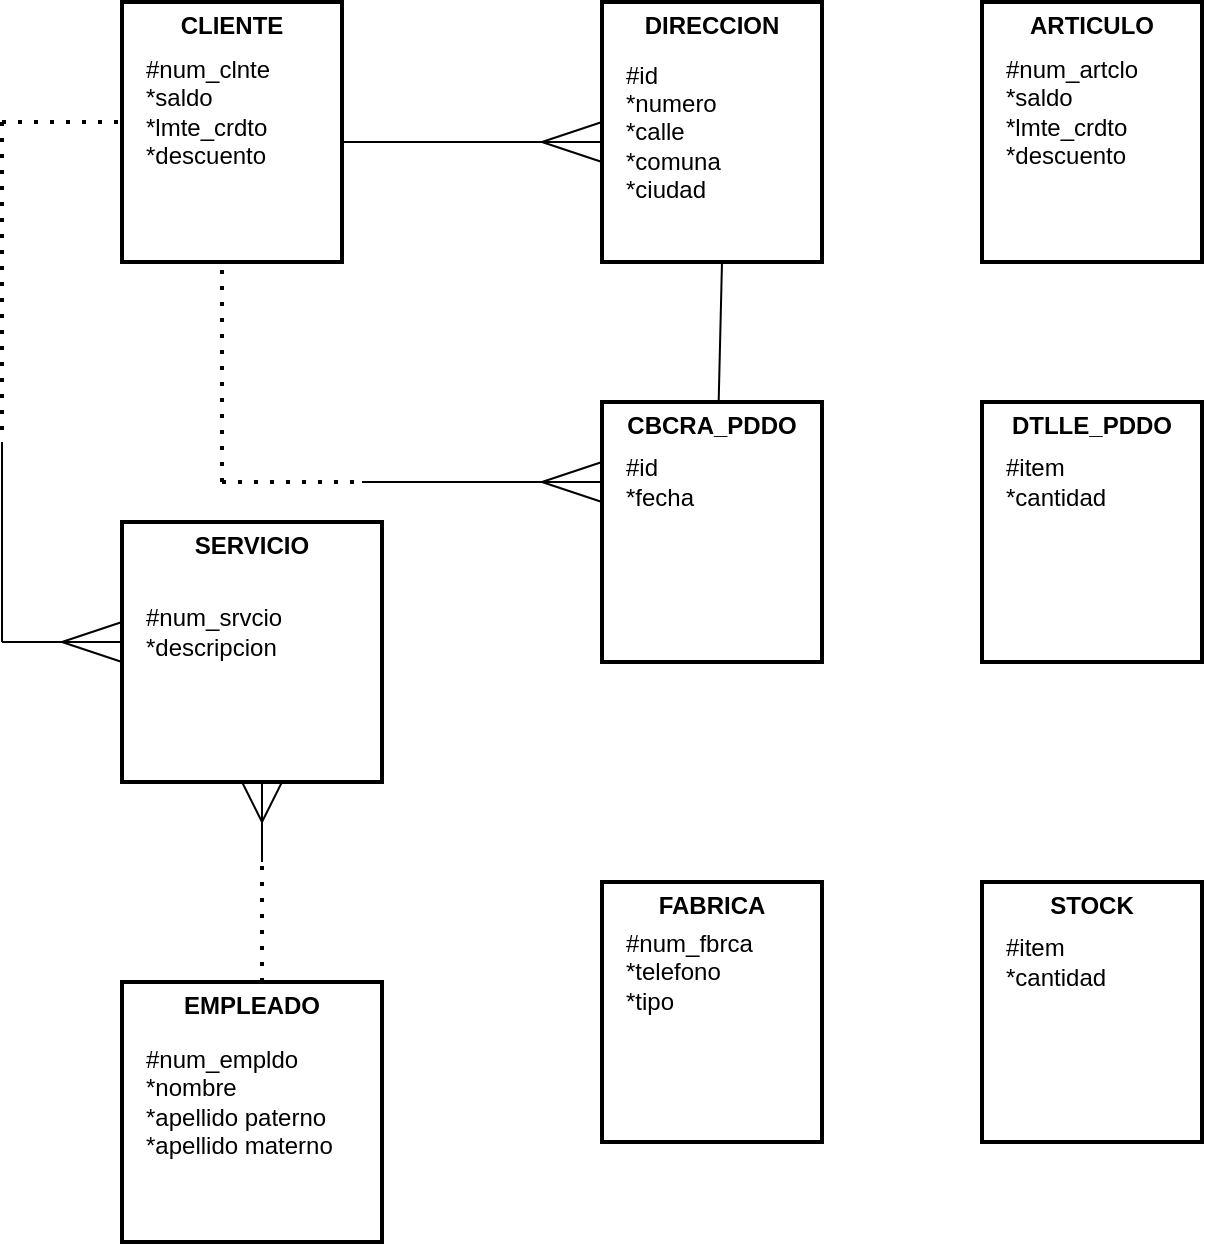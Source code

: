 <mxfile version="21.7.5" type="github">
  <diagram name="Página-1" id="pWTKWt82KA5-Te-WMK-V">
    <mxGraphModel dx="546" dy="538" grid="1" gridSize="10" guides="1" tooltips="1" connect="1" arrows="1" fold="1" page="1" pageScale="1" pageWidth="827" pageHeight="1169" math="0" shadow="0">
      <root>
        <mxCell id="0" />
        <mxCell id="1" parent="0" />
        <mxCell id="y3LhMuxgh7xvauoKSAPK-7" value="CLIENTE" style="swimlane;whiteSpace=wrap;html=1;perimeterSpacing=7;strokeWidth=2;swimlaneLine=0;glass=0;fillColor=none;strokeColor=#000000;" vertex="1" parent="1">
          <mxGeometry x="80" y="40" width="110" height="130" as="geometry" />
        </mxCell>
        <mxCell id="y3LhMuxgh7xvauoKSAPK-14" value="#num_clnte&lt;br&gt;*saldo&lt;br&gt;*lmte_crdto&lt;br&gt;*descuento" style="text;html=1;align=left;verticalAlign=middle;resizable=0;points=[];autosize=1;strokeColor=none;fillColor=none;" vertex="1" parent="y3LhMuxgh7xvauoKSAPK-7">
          <mxGeometry x="10" y="20" width="90" height="70" as="geometry" />
        </mxCell>
        <mxCell id="y3LhMuxgh7xvauoKSAPK-11" value="ARTICULO" style="swimlane;whiteSpace=wrap;html=1;perimeterSpacing=7;strokeWidth=2;swimlaneLine=0;glass=0;fillColor=none;strokeColor=#000000;" vertex="1" parent="1">
          <mxGeometry x="510" y="40" width="110" height="130" as="geometry" />
        </mxCell>
        <mxCell id="y3LhMuxgh7xvauoKSAPK-16" value="#num_artclo&lt;br&gt;*saldo&lt;br&gt;*lmte_crdto&lt;br&gt;*descuento" style="text;html=1;align=left;verticalAlign=middle;resizable=0;points=[];autosize=1;strokeColor=none;fillColor=none;" vertex="1" parent="y3LhMuxgh7xvauoKSAPK-11">
          <mxGeometry x="10" y="20" width="90" height="70" as="geometry" />
        </mxCell>
        <mxCell id="y3LhMuxgh7xvauoKSAPK-12" value="SERVICIO" style="swimlane;whiteSpace=wrap;html=1;perimeterSpacing=7;strokeWidth=2;swimlaneLine=0;glass=0;fillColor=none;strokeColor=#000000;" vertex="1" parent="1">
          <mxGeometry x="80" y="300" width="130" height="130" as="geometry" />
        </mxCell>
        <mxCell id="y3LhMuxgh7xvauoKSAPK-27" value="#num_srvcio&lt;br&gt;*descripcion" style="text;html=1;align=left;verticalAlign=middle;resizable=0;points=[];autosize=1;strokeColor=none;fillColor=none;" vertex="1" parent="y3LhMuxgh7xvauoKSAPK-12">
          <mxGeometry x="10" y="35" width="90" height="40" as="geometry" />
        </mxCell>
        <mxCell id="y3LhMuxgh7xvauoKSAPK-17" value="CBCRA_PDDO" style="swimlane;whiteSpace=wrap;html=1;perimeterSpacing=7;strokeWidth=2;swimlaneLine=0;glass=0;fillColor=none;strokeColor=#000000;" vertex="1" parent="1">
          <mxGeometry x="320" y="240" width="110" height="130" as="geometry" />
        </mxCell>
        <mxCell id="y3LhMuxgh7xvauoKSAPK-18" value="#id&lt;br&gt;*fecha" style="text;html=1;align=left;verticalAlign=middle;resizable=0;points=[];autosize=1;strokeColor=none;fillColor=none;" vertex="1" parent="y3LhMuxgh7xvauoKSAPK-17">
          <mxGeometry x="10" y="20" width="60" height="40" as="geometry" />
        </mxCell>
        <mxCell id="y3LhMuxgh7xvauoKSAPK-19" value="DIRECCION" style="swimlane;whiteSpace=wrap;html=1;perimeterSpacing=7;strokeWidth=2;swimlaneLine=0;glass=0;fillColor=none;strokeColor=#000000;" vertex="1" parent="1">
          <mxGeometry x="320" y="40" width="110" height="130" as="geometry" />
        </mxCell>
        <mxCell id="y3LhMuxgh7xvauoKSAPK-20" value="#id&lt;br&gt;*numero&lt;br&gt;*calle&lt;br&gt;*comuna&lt;br&gt;*ciudad" style="text;html=1;align=left;verticalAlign=middle;resizable=0;points=[];autosize=1;strokeColor=none;fillColor=none;" vertex="1" parent="y3LhMuxgh7xvauoKSAPK-19">
          <mxGeometry x="10" y="20" width="70" height="90" as="geometry" />
        </mxCell>
        <mxCell id="y3LhMuxgh7xvauoKSAPK-21" value="DTLLE_PDDO" style="swimlane;whiteSpace=wrap;html=1;perimeterSpacing=7;strokeWidth=2;swimlaneLine=0;glass=0;fillColor=none;strokeColor=#000000;" vertex="1" parent="1">
          <mxGeometry x="510" y="240" width="110" height="130" as="geometry" />
        </mxCell>
        <mxCell id="y3LhMuxgh7xvauoKSAPK-22" value="#item&lt;br&gt;*cantidad" style="text;html=1;align=left;verticalAlign=middle;resizable=0;points=[];autosize=1;strokeColor=none;fillColor=none;" vertex="1" parent="y3LhMuxgh7xvauoKSAPK-21">
          <mxGeometry x="10" y="20" width="70" height="40" as="geometry" />
        </mxCell>
        <mxCell id="y3LhMuxgh7xvauoKSAPK-23" value="FABRICA" style="swimlane;whiteSpace=wrap;html=1;perimeterSpacing=7;strokeWidth=2;swimlaneLine=0;glass=0;fillColor=none;strokeColor=#000000;" vertex="1" parent="1">
          <mxGeometry x="320" y="480" width="110" height="130" as="geometry" />
        </mxCell>
        <mxCell id="y3LhMuxgh7xvauoKSAPK-24" value="#num_fbrca&lt;br&gt;*telefono&lt;br&gt;*tipo" style="text;html=1;align=left;verticalAlign=middle;resizable=0;points=[];autosize=1;strokeColor=none;fillColor=none;" vertex="1" parent="y3LhMuxgh7xvauoKSAPK-23">
          <mxGeometry x="10" y="15" width="90" height="60" as="geometry" />
        </mxCell>
        <mxCell id="y3LhMuxgh7xvauoKSAPK-25" value="STOCK" style="swimlane;whiteSpace=wrap;html=1;perimeterSpacing=7;strokeWidth=2;swimlaneLine=0;glass=0;fillColor=none;strokeColor=#000000;" vertex="1" parent="1">
          <mxGeometry x="510" y="480" width="110" height="130" as="geometry" />
        </mxCell>
        <mxCell id="y3LhMuxgh7xvauoKSAPK-26" value="#item&lt;br&gt;*cantidad" style="text;html=1;align=left;verticalAlign=middle;resizable=0;points=[];autosize=1;strokeColor=none;fillColor=none;" vertex="1" parent="y3LhMuxgh7xvauoKSAPK-25">
          <mxGeometry x="10" y="20" width="70" height="40" as="geometry" />
        </mxCell>
        <mxCell id="y3LhMuxgh7xvauoKSAPK-28" value="" style="endArrow=none;html=1;rounded=0;" edge="1" parent="1">
          <mxGeometry width="50" height="50" relative="1" as="geometry">
            <mxPoint x="190" y="110" as="sourcePoint" />
            <mxPoint x="320" y="110" as="targetPoint" />
          </mxGeometry>
        </mxCell>
        <mxCell id="y3LhMuxgh7xvauoKSAPK-29" value="" style="endArrow=none;html=1;rounded=0;" edge="1" parent="1">
          <mxGeometry width="50" height="50" relative="1" as="geometry">
            <mxPoint x="290" y="110" as="sourcePoint" />
            <mxPoint x="320" y="100" as="targetPoint" />
          </mxGeometry>
        </mxCell>
        <mxCell id="y3LhMuxgh7xvauoKSAPK-32" value="" style="endArrow=none;html=1;rounded=0;" edge="1" parent="1">
          <mxGeometry width="50" height="50" relative="1" as="geometry">
            <mxPoint x="320" y="120" as="sourcePoint" />
            <mxPoint x="290" y="110" as="targetPoint" />
          </mxGeometry>
        </mxCell>
        <mxCell id="y3LhMuxgh7xvauoKSAPK-33" value="" style="endArrow=none;html=1;rounded=0;exitX=0.527;exitY=0.043;exitDx=0;exitDy=0;exitPerimeter=0;" edge="1" parent="1" source="y3LhMuxgh7xvauoKSAPK-17">
          <mxGeometry width="50" height="50" relative="1" as="geometry">
            <mxPoint x="383" y="237" as="sourcePoint" />
            <mxPoint x="380" y="170" as="targetPoint" />
          </mxGeometry>
        </mxCell>
        <mxCell id="y3LhMuxgh7xvauoKSAPK-34" value="" style="endArrow=none;dashed=1;html=1;dashPattern=1 3;strokeWidth=2;rounded=0;" edge="1" parent="1">
          <mxGeometry width="50" height="50" relative="1" as="geometry">
            <mxPoint x="130" y="280" as="sourcePoint" />
            <mxPoint x="130" y="170" as="targetPoint" />
          </mxGeometry>
        </mxCell>
        <mxCell id="y3LhMuxgh7xvauoKSAPK-35" value="" style="endArrow=none;dashed=1;html=1;dashPattern=1 3;strokeWidth=2;rounded=0;" edge="1" parent="1">
          <mxGeometry width="50" height="50" relative="1" as="geometry">
            <mxPoint x="130" y="280" as="sourcePoint" />
            <mxPoint x="200" y="280" as="targetPoint" />
          </mxGeometry>
        </mxCell>
        <mxCell id="y3LhMuxgh7xvauoKSAPK-36" value="" style="endArrow=none;html=1;rounded=0;" edge="1" parent="1">
          <mxGeometry width="50" height="50" relative="1" as="geometry">
            <mxPoint x="320" y="290" as="sourcePoint" />
            <mxPoint x="290" y="280" as="targetPoint" />
          </mxGeometry>
        </mxCell>
        <mxCell id="y3LhMuxgh7xvauoKSAPK-37" value="" style="endArrow=none;html=1;rounded=0;" edge="1" parent="1">
          <mxGeometry width="50" height="50" relative="1" as="geometry">
            <mxPoint x="290" y="280" as="sourcePoint" />
            <mxPoint x="320" y="270" as="targetPoint" />
          </mxGeometry>
        </mxCell>
        <mxCell id="y3LhMuxgh7xvauoKSAPK-38" value="" style="endArrow=none;html=1;rounded=0;" edge="1" parent="1">
          <mxGeometry width="50" height="50" relative="1" as="geometry">
            <mxPoint x="200" y="280" as="sourcePoint" />
            <mxPoint x="320" y="280" as="targetPoint" />
          </mxGeometry>
        </mxCell>
        <mxCell id="y3LhMuxgh7xvauoKSAPK-39" value="" style="endArrow=none;dashed=1;html=1;dashPattern=1 3;strokeWidth=2;rounded=0;" edge="1" parent="1">
          <mxGeometry width="50" height="50" relative="1" as="geometry">
            <mxPoint x="20" y="100" as="sourcePoint" />
            <mxPoint x="80" y="100" as="targetPoint" />
          </mxGeometry>
        </mxCell>
        <mxCell id="y3LhMuxgh7xvauoKSAPK-40" value="" style="endArrow=none;dashed=1;html=1;dashPattern=1 3;strokeWidth=2;rounded=0;" edge="1" parent="1">
          <mxGeometry width="50" height="50" relative="1" as="geometry">
            <mxPoint x="20" y="100" as="sourcePoint" />
            <mxPoint x="20" y="260" as="targetPoint" />
          </mxGeometry>
        </mxCell>
        <mxCell id="y3LhMuxgh7xvauoKSAPK-41" value="EMPLEADO" style="swimlane;whiteSpace=wrap;html=1;perimeterSpacing=7;strokeWidth=2;swimlaneLine=0;glass=0;fillColor=none;strokeColor=#000000;" vertex="1" parent="1">
          <mxGeometry x="80" y="530" width="130" height="130" as="geometry" />
        </mxCell>
        <mxCell id="y3LhMuxgh7xvauoKSAPK-42" value="#num_empldo&lt;br&gt;*nombre&lt;br&gt;*apellido paterno&lt;br&gt;*apellido materno&lt;br&gt;" style="text;html=1;align=left;verticalAlign=middle;resizable=0;points=[];autosize=1;strokeColor=none;fillColor=none;" vertex="1" parent="y3LhMuxgh7xvauoKSAPK-41">
          <mxGeometry x="10" y="25" width="120" height="70" as="geometry" />
        </mxCell>
        <mxCell id="y3LhMuxgh7xvauoKSAPK-44" value="" style="endArrow=none;html=1;rounded=0;" edge="1" parent="1">
          <mxGeometry width="50" height="50" relative="1" as="geometry">
            <mxPoint x="50" y="360" as="sourcePoint" />
            <mxPoint x="80" y="350" as="targetPoint" />
          </mxGeometry>
        </mxCell>
        <mxCell id="y3LhMuxgh7xvauoKSAPK-45" value="" style="endArrow=none;html=1;rounded=0;" edge="1" parent="1">
          <mxGeometry width="50" height="50" relative="1" as="geometry">
            <mxPoint x="80" y="370" as="sourcePoint" />
            <mxPoint x="50" y="360" as="targetPoint" />
          </mxGeometry>
        </mxCell>
        <mxCell id="y3LhMuxgh7xvauoKSAPK-46" value="" style="endArrow=none;html=1;rounded=0;" edge="1" parent="1">
          <mxGeometry width="50" height="50" relative="1" as="geometry">
            <mxPoint x="20" y="260" as="sourcePoint" />
            <mxPoint x="20" y="360" as="targetPoint" />
          </mxGeometry>
        </mxCell>
        <mxCell id="y3LhMuxgh7xvauoKSAPK-47" value="" style="endArrow=none;html=1;rounded=0;" edge="1" parent="1">
          <mxGeometry width="50" height="50" relative="1" as="geometry">
            <mxPoint x="80" y="360" as="sourcePoint" />
            <mxPoint x="20" y="360" as="targetPoint" />
            <Array as="points">
              <mxPoint x="40" y="360" />
            </Array>
          </mxGeometry>
        </mxCell>
        <mxCell id="y3LhMuxgh7xvauoKSAPK-48" value="" style="endArrow=none;html=1;rounded=0;" edge="1" parent="1">
          <mxGeometry width="50" height="50" relative="1" as="geometry">
            <mxPoint x="150" y="430" as="sourcePoint" />
            <mxPoint x="150" y="470" as="targetPoint" />
          </mxGeometry>
        </mxCell>
        <mxCell id="y3LhMuxgh7xvauoKSAPK-49" value="" style="endArrow=none;html=1;rounded=0;" edge="1" parent="1">
          <mxGeometry width="50" height="50" relative="1" as="geometry">
            <mxPoint x="150" y="450" as="sourcePoint" />
            <mxPoint x="160" y="430" as="targetPoint" />
          </mxGeometry>
        </mxCell>
        <mxCell id="y3LhMuxgh7xvauoKSAPK-51" value="" style="endArrow=none;html=1;rounded=0;" edge="1" parent="1">
          <mxGeometry width="50" height="50" relative="1" as="geometry">
            <mxPoint x="150" y="450" as="sourcePoint" />
            <mxPoint x="140" y="430" as="targetPoint" />
          </mxGeometry>
        </mxCell>
        <mxCell id="y3LhMuxgh7xvauoKSAPK-52" value="" style="endArrow=none;dashed=1;html=1;dashPattern=1 3;strokeWidth=2;rounded=0;" edge="1" parent="1">
          <mxGeometry width="50" height="50" relative="1" as="geometry">
            <mxPoint x="150" y="530" as="sourcePoint" />
            <mxPoint x="150" y="470" as="targetPoint" />
          </mxGeometry>
        </mxCell>
      </root>
    </mxGraphModel>
  </diagram>
</mxfile>
